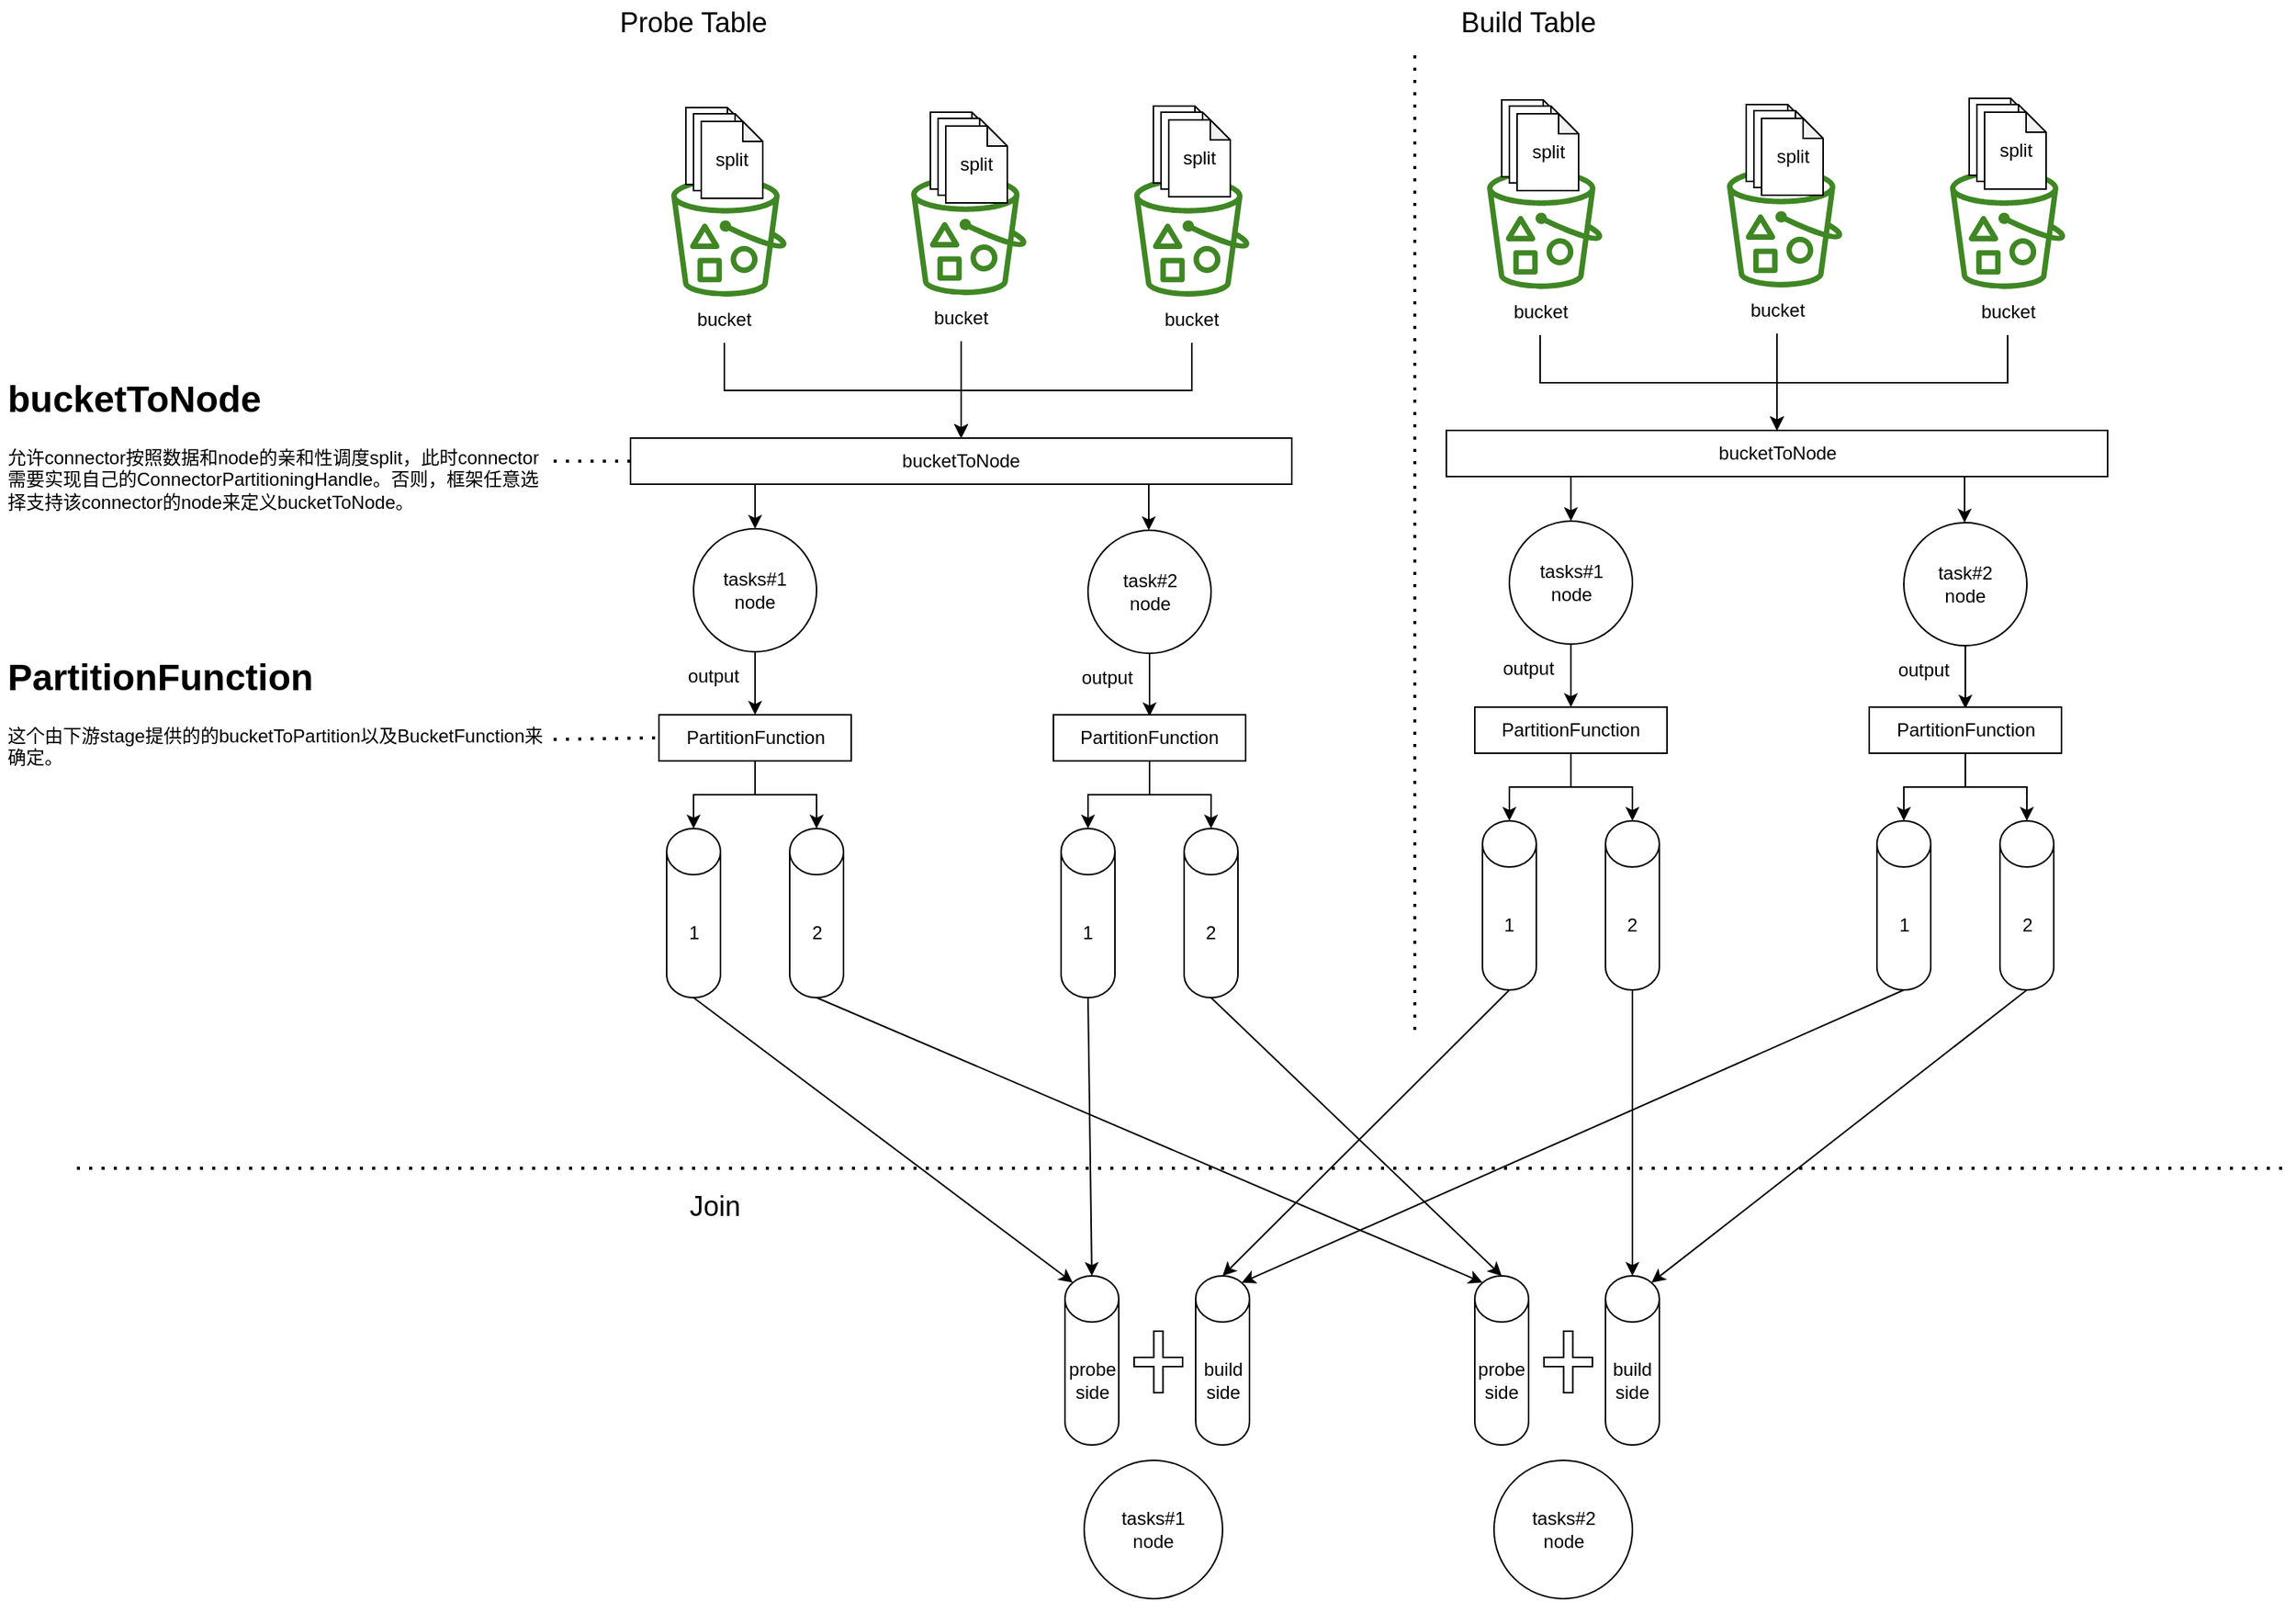 <mxfile version="21.6.2" type="device">
  <diagram name="第 1 页" id="LREsLA0j4VVdu2u3f-IV">
    <mxGraphModel dx="1546" dy="868" grid="1" gridSize="10" guides="1" tooltips="1" connect="1" arrows="1" fold="1" page="1" pageScale="1" pageWidth="827" pageHeight="1169" math="0" shadow="0">
      <root>
        <mxCell id="0" />
        <mxCell id="1" parent="0" />
        <mxCell id="dc95LjLq8t47jdVzBmoS-78" style="edgeStyle=orthogonalEdgeStyle;rounded=0;orthogonalLoop=1;jettySize=auto;html=1;exitX=0.5;exitY=1;exitDx=0;exitDy=0;entryX=0.5;entryY=0;entryDx=0;entryDy=0;" edge="1" parent="1" source="dc95LjLq8t47jdVzBmoS-14" target="dc95LjLq8t47jdVzBmoS-75">
          <mxGeometry relative="1" as="geometry" />
        </mxCell>
        <mxCell id="dc95LjLq8t47jdVzBmoS-14" value="tasks#1&lt;br&gt;node" style="ellipse;whiteSpace=wrap;html=1;aspect=fixed;" vertex="1" parent="1">
          <mxGeometry x="1101.5" y="379" width="80" height="80" as="geometry" />
        </mxCell>
        <mxCell id="dc95LjLq8t47jdVzBmoS-16" value="task#2&lt;br&gt;node" style="ellipse;whiteSpace=wrap;html=1;aspect=fixed;" vertex="1" parent="1">
          <mxGeometry x="1358" y="380" width="80" height="80" as="geometry" />
        </mxCell>
        <mxCell id="dc95LjLq8t47jdVzBmoS-18" value="" style="sketch=0;outlineConnect=0;fontColor=#232F3E;gradientColor=none;fillColor=#3F8624;strokeColor=none;dashed=0;verticalLabelPosition=bottom;verticalAlign=top;align=center;html=1;fontSize=12;fontStyle=0;aspect=fixed;pointerEvents=1;shape=mxgraph.aws4.bucket_with_objects;" vertex="1" parent="1">
          <mxGeometry x="1087" y="149.99" width="75" height="78" as="geometry" />
        </mxCell>
        <mxCell id="dc95LjLq8t47jdVzBmoS-19" value="" style="sketch=0;outlineConnect=0;fontColor=#232F3E;gradientColor=none;fillColor=#3F8624;strokeColor=none;dashed=0;verticalLabelPosition=bottom;verticalAlign=top;align=center;html=1;fontSize=12;fontStyle=0;aspect=fixed;pointerEvents=1;shape=mxgraph.aws4.bucket_with_objects;" vertex="1" parent="1">
          <mxGeometry x="1243" y="148.99" width="75" height="78" as="geometry" />
        </mxCell>
        <mxCell id="dc95LjLq8t47jdVzBmoS-20" value="" style="sketch=0;outlineConnect=0;fontColor=#232F3E;gradientColor=none;fillColor=#3F8624;strokeColor=none;dashed=0;verticalLabelPosition=bottom;verticalAlign=top;align=center;html=1;fontSize=12;fontStyle=0;aspect=fixed;pointerEvents=1;shape=mxgraph.aws4.bucket_with_objects;" vertex="1" parent="1">
          <mxGeometry x="1388" y="149.99" width="75" height="78" as="geometry" />
        </mxCell>
        <mxCell id="dc95LjLq8t47jdVzBmoS-26" value="" style="shape=note;whiteSpace=wrap;html=1;backgroundOutline=1;darkOpacity=0.05;size=13;" vertex="1" parent="1">
          <mxGeometry x="1096.5" y="104.99" width="40" height="50" as="geometry" />
        </mxCell>
        <mxCell id="dc95LjLq8t47jdVzBmoS-27" value="" style="shape=note;whiteSpace=wrap;html=1;backgroundOutline=1;darkOpacity=0.05;size=13;" vertex="1" parent="1">
          <mxGeometry x="1101.5" y="108.99" width="40" height="50" as="geometry" />
        </mxCell>
        <mxCell id="dc95LjLq8t47jdVzBmoS-28" value="split" style="shape=note;whiteSpace=wrap;html=1;backgroundOutline=1;darkOpacity=0.05;size=13;" vertex="1" parent="1">
          <mxGeometry x="1106.5" y="113.99" width="40" height="50" as="geometry" />
        </mxCell>
        <mxCell id="dc95LjLq8t47jdVzBmoS-29" value="" style="shape=note;whiteSpace=wrap;html=1;backgroundOutline=1;darkOpacity=0.05;size=13;" vertex="1" parent="1">
          <mxGeometry x="1255.5" y="107.99" width="40" height="50" as="geometry" />
        </mxCell>
        <mxCell id="dc95LjLq8t47jdVzBmoS-30" value="" style="shape=note;whiteSpace=wrap;html=1;backgroundOutline=1;darkOpacity=0.05;size=13;" vertex="1" parent="1">
          <mxGeometry x="1260.5" y="111.99" width="40" height="50" as="geometry" />
        </mxCell>
        <mxCell id="dc95LjLq8t47jdVzBmoS-31" value="split" style="shape=note;whiteSpace=wrap;html=1;backgroundOutline=1;darkOpacity=0.05;size=13;" vertex="1" parent="1">
          <mxGeometry x="1265.5" y="116.99" width="40" height="50" as="geometry" />
        </mxCell>
        <mxCell id="dc95LjLq8t47jdVzBmoS-32" value="" style="shape=note;whiteSpace=wrap;html=1;backgroundOutline=1;darkOpacity=0.05;size=13;" vertex="1" parent="1">
          <mxGeometry x="1400.5" y="103.99" width="40" height="50" as="geometry" />
        </mxCell>
        <mxCell id="dc95LjLq8t47jdVzBmoS-33" value="" style="shape=note;whiteSpace=wrap;html=1;backgroundOutline=1;darkOpacity=0.05;size=13;" vertex="1" parent="1">
          <mxGeometry x="1405.5" y="107.99" width="40" height="50" as="geometry" />
        </mxCell>
        <mxCell id="dc95LjLq8t47jdVzBmoS-34" value="split" style="shape=note;whiteSpace=wrap;html=1;backgroundOutline=1;darkOpacity=0.05;size=13;" vertex="1" parent="1">
          <mxGeometry x="1410.5" y="112.99" width="40" height="50" as="geometry" />
        </mxCell>
        <mxCell id="dc95LjLq8t47jdVzBmoS-169" style="edgeStyle=orthogonalEdgeStyle;rounded=0;orthogonalLoop=1;jettySize=auto;html=1;exitX=0.5;exitY=1;exitDx=0;exitDy=0;" edge="1" parent="1" source="dc95LjLq8t47jdVzBmoS-39" target="dc95LjLq8t47jdVzBmoS-49">
          <mxGeometry relative="1" as="geometry" />
        </mxCell>
        <mxCell id="dc95LjLq8t47jdVzBmoS-39" value="bucket" style="text;html=1;strokeColor=none;fillColor=none;align=center;verticalAlign=middle;whiteSpace=wrap;rounded=0;" vertex="1" parent="1">
          <mxGeometry x="1091.5" y="227.99" width="60" height="30" as="geometry" />
        </mxCell>
        <mxCell id="dc95LjLq8t47jdVzBmoS-171" style="edgeStyle=orthogonalEdgeStyle;rounded=0;orthogonalLoop=1;jettySize=auto;html=1;exitX=0.5;exitY=1;exitDx=0;exitDy=0;" edge="1" parent="1" source="dc95LjLq8t47jdVzBmoS-40" target="dc95LjLq8t47jdVzBmoS-49">
          <mxGeometry relative="1" as="geometry" />
        </mxCell>
        <mxCell id="dc95LjLq8t47jdVzBmoS-40" value="bucket" style="text;html=1;strokeColor=none;fillColor=none;align=center;verticalAlign=middle;whiteSpace=wrap;rounded=0;" vertex="1" parent="1">
          <mxGeometry x="1245.5" y="226.99" width="60" height="30" as="geometry" />
        </mxCell>
        <mxCell id="dc95LjLq8t47jdVzBmoS-172" style="edgeStyle=orthogonalEdgeStyle;rounded=0;orthogonalLoop=1;jettySize=auto;html=1;exitX=0.5;exitY=1;exitDx=0;exitDy=0;entryX=0.5;entryY=0;entryDx=0;entryDy=0;" edge="1" parent="1" source="dc95LjLq8t47jdVzBmoS-41" target="dc95LjLq8t47jdVzBmoS-49">
          <mxGeometry relative="1" as="geometry" />
        </mxCell>
        <mxCell id="dc95LjLq8t47jdVzBmoS-41" value="bucket" style="text;html=1;strokeColor=none;fillColor=none;align=center;verticalAlign=middle;whiteSpace=wrap;rounded=0;" vertex="1" parent="1">
          <mxGeometry x="1395.5" y="227.99" width="60" height="30" as="geometry" />
        </mxCell>
        <mxCell id="dc95LjLq8t47jdVzBmoS-60" style="edgeStyle=orthogonalEdgeStyle;rounded=0;orthogonalLoop=1;jettySize=auto;html=1;exitX=0.25;exitY=1;exitDx=0;exitDy=0;entryX=0.5;entryY=0;entryDx=0;entryDy=0;" edge="1" parent="1" target="dc95LjLq8t47jdVzBmoS-14">
          <mxGeometry relative="1" as="geometry">
            <mxPoint x="1139.5" y="349" as="sourcePoint" />
          </mxGeometry>
        </mxCell>
        <mxCell id="dc95LjLq8t47jdVzBmoS-49" value="bucketToNode" style="rounded=0;whiteSpace=wrap;html=1;" vertex="1" parent="1">
          <mxGeometry x="1060.5" y="320" width="430" height="30" as="geometry" />
        </mxCell>
        <mxCell id="dc95LjLq8t47jdVzBmoS-51" value="&lt;h1&gt;bucketToNode&lt;/h1&gt;&lt;p&gt;允许connector按照数据和node的亲和性调度split，此时connector&lt;span style=&quot;background-color: initial;&quot;&gt;需要实现自己的ConnectorPartitioningHandle。否则，框架任意选择支持该connector的node来定义bucketToNode。&lt;/span&gt;&lt;/p&gt;" style="text;html=1;strokeColor=none;fillColor=none;spacing=5;spacingTop=-20;whiteSpace=wrap;overflow=hidden;rounded=0;" vertex="1" parent="1">
          <mxGeometry x="120" y="280" width="360" height="120" as="geometry" />
        </mxCell>
        <mxCell id="dc95LjLq8t47jdVzBmoS-65" value="1" style="shape=cylinder3;whiteSpace=wrap;html=1;boundedLbl=1;backgroundOutline=1;size=15;" vertex="1" parent="1">
          <mxGeometry x="1084" y="574" width="35" height="110" as="geometry" />
        </mxCell>
        <mxCell id="dc95LjLq8t47jdVzBmoS-67" value="2" style="shape=cylinder3;whiteSpace=wrap;html=1;boundedLbl=1;backgroundOutline=1;size=15;" vertex="1" parent="1">
          <mxGeometry x="1164" y="574" width="35" height="110" as="geometry" />
        </mxCell>
        <mxCell id="dc95LjLq8t47jdVzBmoS-82" style="edgeStyle=orthogonalEdgeStyle;rounded=0;orthogonalLoop=1;jettySize=auto;html=1;exitX=0.5;exitY=1;exitDx=0;exitDy=0;entryX=0.5;entryY=0;entryDx=0;entryDy=0;entryPerimeter=0;" edge="1" parent="1" source="dc95LjLq8t47jdVzBmoS-75" target="dc95LjLq8t47jdVzBmoS-65">
          <mxGeometry relative="1" as="geometry" />
        </mxCell>
        <mxCell id="dc95LjLq8t47jdVzBmoS-84" style="edgeStyle=orthogonalEdgeStyle;rounded=0;orthogonalLoop=1;jettySize=auto;html=1;exitX=0.5;exitY=1;exitDx=0;exitDy=0;entryX=0.5;entryY=0;entryDx=0;entryDy=0;entryPerimeter=0;" edge="1" parent="1" source="dc95LjLq8t47jdVzBmoS-75" target="dc95LjLq8t47jdVzBmoS-67">
          <mxGeometry relative="1" as="geometry" />
        </mxCell>
        <mxCell id="dc95LjLq8t47jdVzBmoS-75" value="PartitionFunction" style="rounded=0;whiteSpace=wrap;html=1;" vertex="1" parent="1">
          <mxGeometry x="1079" y="500" width="125" height="30" as="geometry" />
        </mxCell>
        <mxCell id="dc95LjLq8t47jdVzBmoS-81" value="" style="endArrow=classic;html=1;rounded=0;exitX=0.5;exitY=1;exitDx=0;exitDy=0;" edge="1" parent="1" source="dc95LjLq8t47jdVzBmoS-16">
          <mxGeometry width="50" height="50" relative="1" as="geometry">
            <mxPoint x="1260.5" y="610" as="sourcePoint" />
            <mxPoint x="1398" y="501" as="targetPoint" />
          </mxGeometry>
        </mxCell>
        <mxCell id="dc95LjLq8t47jdVzBmoS-85" value="output" style="text;html=1;strokeColor=none;fillColor=none;align=center;verticalAlign=middle;whiteSpace=wrap;rounded=0;" vertex="1" parent="1">
          <mxGeometry x="1084" y="460" width="60" height="30" as="geometry" />
        </mxCell>
        <mxCell id="dc95LjLq8t47jdVzBmoS-87" value="output" style="text;html=1;strokeColor=none;fillColor=none;align=center;verticalAlign=middle;whiteSpace=wrap;rounded=0;" vertex="1" parent="1">
          <mxGeometry x="1340.5" y="461" width="60" height="30" as="geometry" />
        </mxCell>
        <mxCell id="dc95LjLq8t47jdVzBmoS-101" value="1" style="shape=cylinder3;whiteSpace=wrap;html=1;boundedLbl=1;backgroundOutline=1;size=15;" vertex="1" parent="1">
          <mxGeometry x="1340.5" y="574" width="35" height="110" as="geometry" />
        </mxCell>
        <mxCell id="dc95LjLq8t47jdVzBmoS-103" value="2" style="shape=cylinder3;whiteSpace=wrap;html=1;boundedLbl=1;backgroundOutline=1;size=15;" vertex="1" parent="1">
          <mxGeometry x="1420.5" y="574" width="35" height="110" as="geometry" />
        </mxCell>
        <mxCell id="dc95LjLq8t47jdVzBmoS-104" style="edgeStyle=orthogonalEdgeStyle;rounded=0;orthogonalLoop=1;jettySize=auto;html=1;exitX=0.5;exitY=1;exitDx=0;exitDy=0;entryX=0.5;entryY=0;entryDx=0;entryDy=0;entryPerimeter=0;" edge="1" parent="1" source="dc95LjLq8t47jdVzBmoS-107" target="dc95LjLq8t47jdVzBmoS-101">
          <mxGeometry relative="1" as="geometry" />
        </mxCell>
        <mxCell id="dc95LjLq8t47jdVzBmoS-106" style="edgeStyle=orthogonalEdgeStyle;rounded=0;orthogonalLoop=1;jettySize=auto;html=1;exitX=0.5;exitY=1;exitDx=0;exitDy=0;entryX=0.5;entryY=0;entryDx=0;entryDy=0;entryPerimeter=0;" edge="1" parent="1" source="dc95LjLq8t47jdVzBmoS-107" target="dc95LjLq8t47jdVzBmoS-103">
          <mxGeometry relative="1" as="geometry" />
        </mxCell>
        <mxCell id="dc95LjLq8t47jdVzBmoS-107" value="PartitionFunction" style="rounded=0;whiteSpace=wrap;html=1;" vertex="1" parent="1">
          <mxGeometry x="1335.5" y="500" width="125" height="30" as="geometry" />
        </mxCell>
        <mxCell id="dc95LjLq8t47jdVzBmoS-109" value="&lt;h1&gt;PartitionFunction&lt;/h1&gt;&lt;p&gt;这个由下游stage提供的的bucketToPartition以及BucketFunction来确定。&lt;/p&gt;" style="text;html=1;strokeColor=none;fillColor=none;spacing=5;spacingTop=-20;whiteSpace=wrap;overflow=hidden;rounded=0;" vertex="1" parent="1">
          <mxGeometry x="120" y="461" width="360" height="120" as="geometry" />
        </mxCell>
        <mxCell id="dc95LjLq8t47jdVzBmoS-162" value="" style="endArrow=none;dashed=1;html=1;dashPattern=1 3;strokeWidth=2;rounded=0;" edge="1" parent="1">
          <mxGeometry width="50" height="50" relative="1" as="geometry">
            <mxPoint x="1040" y="710" as="sourcePoint" />
            <mxPoint x="1040" y="70" as="targetPoint" />
          </mxGeometry>
        </mxCell>
        <mxCell id="dc95LjLq8t47jdVzBmoS-163" value="&lt;font style=&quot;font-size: 18px;&quot;&gt;Probe Table&lt;/font&gt;" style="text;html=1;strokeColor=none;fillColor=none;align=center;verticalAlign=middle;whiteSpace=wrap;rounded=0;" vertex="1" parent="1">
          <mxGeometry x="516" y="40" width="110" height="30" as="geometry" />
        </mxCell>
        <mxCell id="dc95LjLq8t47jdVzBmoS-164" value="&lt;font style=&quot;font-size: 18px;&quot;&gt;Build Table&lt;/font&gt;" style="text;html=1;strokeColor=none;fillColor=none;align=center;verticalAlign=middle;whiteSpace=wrap;rounded=0;" vertex="1" parent="1">
          <mxGeometry x="1059" y="40" width="110" height="30" as="geometry" />
        </mxCell>
        <mxCell id="dc95LjLq8t47jdVzBmoS-167" style="edgeStyle=orthogonalEdgeStyle;rounded=0;orthogonalLoop=1;jettySize=auto;html=1;exitX=0.25;exitY=1;exitDx=0;exitDy=0;entryX=0.5;entryY=0;entryDx=0;entryDy=0;" edge="1" parent="1">
          <mxGeometry relative="1" as="geometry">
            <mxPoint x="1395.5" y="350" as="sourcePoint" />
            <mxPoint x="1397.5" y="380" as="targetPoint" />
          </mxGeometry>
        </mxCell>
        <mxCell id="dc95LjLq8t47jdVzBmoS-173" style="edgeStyle=orthogonalEdgeStyle;rounded=0;orthogonalLoop=1;jettySize=auto;html=1;exitX=0.5;exitY=1;exitDx=0;exitDy=0;entryX=0.5;entryY=0;entryDx=0;entryDy=0;" edge="1" parent="1" source="dc95LjLq8t47jdVzBmoS-174" target="dc95LjLq8t47jdVzBmoS-200">
          <mxGeometry relative="1" as="geometry" />
        </mxCell>
        <mxCell id="dc95LjLq8t47jdVzBmoS-174" value="tasks#1&lt;br&gt;node" style="ellipse;whiteSpace=wrap;html=1;aspect=fixed;" vertex="1" parent="1">
          <mxGeometry x="571" y="384" width="80" height="80" as="geometry" />
        </mxCell>
        <mxCell id="dc95LjLq8t47jdVzBmoS-175" value="task#2&lt;br&gt;node" style="ellipse;whiteSpace=wrap;html=1;aspect=fixed;" vertex="1" parent="1">
          <mxGeometry x="827.5" y="385" width="80" height="80" as="geometry" />
        </mxCell>
        <mxCell id="dc95LjLq8t47jdVzBmoS-176" value="" style="sketch=0;outlineConnect=0;fontColor=#232F3E;gradientColor=none;fillColor=#3F8624;strokeColor=none;dashed=0;verticalLabelPosition=bottom;verticalAlign=top;align=center;html=1;fontSize=12;fontStyle=0;aspect=fixed;pointerEvents=1;shape=mxgraph.aws4.bucket_with_objects;" vertex="1" parent="1">
          <mxGeometry x="556.5" y="154.99" width="75" height="78" as="geometry" />
        </mxCell>
        <mxCell id="dc95LjLq8t47jdVzBmoS-177" value="" style="sketch=0;outlineConnect=0;fontColor=#232F3E;gradientColor=none;fillColor=#3F8624;strokeColor=none;dashed=0;verticalLabelPosition=bottom;verticalAlign=top;align=center;html=1;fontSize=12;fontStyle=0;aspect=fixed;pointerEvents=1;shape=mxgraph.aws4.bucket_with_objects;" vertex="1" parent="1">
          <mxGeometry x="712.5" y="153.99" width="75" height="78" as="geometry" />
        </mxCell>
        <mxCell id="dc95LjLq8t47jdVzBmoS-178" value="" style="sketch=0;outlineConnect=0;fontColor=#232F3E;gradientColor=none;fillColor=#3F8624;strokeColor=none;dashed=0;verticalLabelPosition=bottom;verticalAlign=top;align=center;html=1;fontSize=12;fontStyle=0;aspect=fixed;pointerEvents=1;shape=mxgraph.aws4.bucket_with_objects;" vertex="1" parent="1">
          <mxGeometry x="857.5" y="154.99" width="75" height="78" as="geometry" />
        </mxCell>
        <mxCell id="dc95LjLq8t47jdVzBmoS-179" value="" style="shape=note;whiteSpace=wrap;html=1;backgroundOutline=1;darkOpacity=0.05;size=13;" vertex="1" parent="1">
          <mxGeometry x="566" y="109.99" width="40" height="50" as="geometry" />
        </mxCell>
        <mxCell id="dc95LjLq8t47jdVzBmoS-180" value="" style="shape=note;whiteSpace=wrap;html=1;backgroundOutline=1;darkOpacity=0.05;size=13;" vertex="1" parent="1">
          <mxGeometry x="571" y="113.99" width="40" height="50" as="geometry" />
        </mxCell>
        <mxCell id="dc95LjLq8t47jdVzBmoS-181" value="split" style="shape=note;whiteSpace=wrap;html=1;backgroundOutline=1;darkOpacity=0.05;size=13;" vertex="1" parent="1">
          <mxGeometry x="576" y="118.99" width="40" height="50" as="geometry" />
        </mxCell>
        <mxCell id="dc95LjLq8t47jdVzBmoS-182" value="" style="shape=note;whiteSpace=wrap;html=1;backgroundOutline=1;darkOpacity=0.05;size=13;" vertex="1" parent="1">
          <mxGeometry x="725" y="112.99" width="40" height="50" as="geometry" />
        </mxCell>
        <mxCell id="dc95LjLq8t47jdVzBmoS-183" value="" style="shape=note;whiteSpace=wrap;html=1;backgroundOutline=1;darkOpacity=0.05;size=13;" vertex="1" parent="1">
          <mxGeometry x="730" y="116.99" width="40" height="50" as="geometry" />
        </mxCell>
        <mxCell id="dc95LjLq8t47jdVzBmoS-184" value="split" style="shape=note;whiteSpace=wrap;html=1;backgroundOutline=1;darkOpacity=0.05;size=13;" vertex="1" parent="1">
          <mxGeometry x="735" y="121.99" width="40" height="50" as="geometry" />
        </mxCell>
        <mxCell id="dc95LjLq8t47jdVzBmoS-185" value="" style="shape=note;whiteSpace=wrap;html=1;backgroundOutline=1;darkOpacity=0.05;size=13;" vertex="1" parent="1">
          <mxGeometry x="870" y="108.99" width="40" height="50" as="geometry" />
        </mxCell>
        <mxCell id="dc95LjLq8t47jdVzBmoS-186" value="" style="shape=note;whiteSpace=wrap;html=1;backgroundOutline=1;darkOpacity=0.05;size=13;" vertex="1" parent="1">
          <mxGeometry x="875" y="112.99" width="40" height="50" as="geometry" />
        </mxCell>
        <mxCell id="dc95LjLq8t47jdVzBmoS-187" value="split" style="shape=note;whiteSpace=wrap;html=1;backgroundOutline=1;darkOpacity=0.05;size=13;" vertex="1" parent="1">
          <mxGeometry x="880" y="117.99" width="40" height="50" as="geometry" />
        </mxCell>
        <mxCell id="dc95LjLq8t47jdVzBmoS-188" style="edgeStyle=orthogonalEdgeStyle;rounded=0;orthogonalLoop=1;jettySize=auto;html=1;exitX=0.5;exitY=1;exitDx=0;exitDy=0;" edge="1" parent="1" source="dc95LjLq8t47jdVzBmoS-189" target="dc95LjLq8t47jdVzBmoS-195">
          <mxGeometry relative="1" as="geometry" />
        </mxCell>
        <mxCell id="dc95LjLq8t47jdVzBmoS-189" value="bucket" style="text;html=1;strokeColor=none;fillColor=none;align=center;verticalAlign=middle;whiteSpace=wrap;rounded=0;" vertex="1" parent="1">
          <mxGeometry x="561" y="232.99" width="60" height="30" as="geometry" />
        </mxCell>
        <mxCell id="dc95LjLq8t47jdVzBmoS-190" style="edgeStyle=orthogonalEdgeStyle;rounded=0;orthogonalLoop=1;jettySize=auto;html=1;exitX=0.5;exitY=1;exitDx=0;exitDy=0;" edge="1" parent="1" source="dc95LjLq8t47jdVzBmoS-191" target="dc95LjLq8t47jdVzBmoS-195">
          <mxGeometry relative="1" as="geometry" />
        </mxCell>
        <mxCell id="dc95LjLq8t47jdVzBmoS-191" value="bucket" style="text;html=1;strokeColor=none;fillColor=none;align=center;verticalAlign=middle;whiteSpace=wrap;rounded=0;" vertex="1" parent="1">
          <mxGeometry x="715" y="231.99" width="60" height="30" as="geometry" />
        </mxCell>
        <mxCell id="dc95LjLq8t47jdVzBmoS-192" style="edgeStyle=orthogonalEdgeStyle;rounded=0;orthogonalLoop=1;jettySize=auto;html=1;exitX=0.5;exitY=1;exitDx=0;exitDy=0;entryX=0.5;entryY=0;entryDx=0;entryDy=0;" edge="1" parent="1" source="dc95LjLq8t47jdVzBmoS-193" target="dc95LjLq8t47jdVzBmoS-195">
          <mxGeometry relative="1" as="geometry" />
        </mxCell>
        <mxCell id="dc95LjLq8t47jdVzBmoS-193" value="bucket" style="text;html=1;strokeColor=none;fillColor=none;align=center;verticalAlign=middle;whiteSpace=wrap;rounded=0;" vertex="1" parent="1">
          <mxGeometry x="865" y="232.99" width="60" height="30" as="geometry" />
        </mxCell>
        <mxCell id="dc95LjLq8t47jdVzBmoS-194" style="edgeStyle=orthogonalEdgeStyle;rounded=0;orthogonalLoop=1;jettySize=auto;html=1;exitX=0.25;exitY=1;exitDx=0;exitDy=0;entryX=0.5;entryY=0;entryDx=0;entryDy=0;" edge="1" parent="1" target="dc95LjLq8t47jdVzBmoS-174">
          <mxGeometry relative="1" as="geometry">
            <mxPoint x="609.0" y="354" as="sourcePoint" />
          </mxGeometry>
        </mxCell>
        <mxCell id="dc95LjLq8t47jdVzBmoS-195" value="bucketToNode" style="rounded=0;whiteSpace=wrap;html=1;" vertex="1" parent="1">
          <mxGeometry x="530" y="325" width="430" height="30" as="geometry" />
        </mxCell>
        <mxCell id="dc95LjLq8t47jdVzBmoS-196" value="1" style="shape=cylinder3;whiteSpace=wrap;html=1;boundedLbl=1;backgroundOutline=1;size=15;" vertex="1" parent="1">
          <mxGeometry x="553.5" y="579" width="35" height="110" as="geometry" />
        </mxCell>
        <mxCell id="dc95LjLq8t47jdVzBmoS-197" value="2" style="shape=cylinder3;whiteSpace=wrap;html=1;boundedLbl=1;backgroundOutline=1;size=15;" vertex="1" parent="1">
          <mxGeometry x="633.5" y="579" width="35" height="110" as="geometry" />
        </mxCell>
        <mxCell id="dc95LjLq8t47jdVzBmoS-198" style="edgeStyle=orthogonalEdgeStyle;rounded=0;orthogonalLoop=1;jettySize=auto;html=1;exitX=0.5;exitY=1;exitDx=0;exitDy=0;entryX=0.5;entryY=0;entryDx=0;entryDy=0;entryPerimeter=0;" edge="1" parent="1" source="dc95LjLq8t47jdVzBmoS-200" target="dc95LjLq8t47jdVzBmoS-196">
          <mxGeometry relative="1" as="geometry" />
        </mxCell>
        <mxCell id="dc95LjLq8t47jdVzBmoS-199" style="edgeStyle=orthogonalEdgeStyle;rounded=0;orthogonalLoop=1;jettySize=auto;html=1;exitX=0.5;exitY=1;exitDx=0;exitDy=0;entryX=0.5;entryY=0;entryDx=0;entryDy=0;entryPerimeter=0;" edge="1" parent="1" source="dc95LjLq8t47jdVzBmoS-200" target="dc95LjLq8t47jdVzBmoS-197">
          <mxGeometry relative="1" as="geometry" />
        </mxCell>
        <mxCell id="dc95LjLq8t47jdVzBmoS-200" value="PartitionFunction" style="rounded=0;whiteSpace=wrap;html=1;" vertex="1" parent="1">
          <mxGeometry x="548.5" y="505" width="125" height="30" as="geometry" />
        </mxCell>
        <mxCell id="dc95LjLq8t47jdVzBmoS-201" value="" style="endArrow=classic;html=1;rounded=0;exitX=0.5;exitY=1;exitDx=0;exitDy=0;" edge="1" parent="1" source="dc95LjLq8t47jdVzBmoS-175">
          <mxGeometry width="50" height="50" relative="1" as="geometry">
            <mxPoint x="730" y="615" as="sourcePoint" />
            <mxPoint x="867.5" y="506" as="targetPoint" />
          </mxGeometry>
        </mxCell>
        <mxCell id="dc95LjLq8t47jdVzBmoS-202" value="output" style="text;html=1;strokeColor=none;fillColor=none;align=center;verticalAlign=middle;whiteSpace=wrap;rounded=0;" vertex="1" parent="1">
          <mxGeometry x="553.5" y="465" width="60" height="30" as="geometry" />
        </mxCell>
        <mxCell id="dc95LjLq8t47jdVzBmoS-203" value="output" style="text;html=1;strokeColor=none;fillColor=none;align=center;verticalAlign=middle;whiteSpace=wrap;rounded=0;" vertex="1" parent="1">
          <mxGeometry x="810" y="466" width="60" height="30" as="geometry" />
        </mxCell>
        <mxCell id="dc95LjLq8t47jdVzBmoS-204" value="1" style="shape=cylinder3;whiteSpace=wrap;html=1;boundedLbl=1;backgroundOutline=1;size=15;" vertex="1" parent="1">
          <mxGeometry x="810" y="579" width="35" height="110" as="geometry" />
        </mxCell>
        <mxCell id="dc95LjLq8t47jdVzBmoS-205" value="2" style="shape=cylinder3;whiteSpace=wrap;html=1;boundedLbl=1;backgroundOutline=1;size=15;" vertex="1" parent="1">
          <mxGeometry x="890" y="579" width="35" height="110" as="geometry" />
        </mxCell>
        <mxCell id="dc95LjLq8t47jdVzBmoS-206" style="edgeStyle=orthogonalEdgeStyle;rounded=0;orthogonalLoop=1;jettySize=auto;html=1;exitX=0.5;exitY=1;exitDx=0;exitDy=0;entryX=0.5;entryY=0;entryDx=0;entryDy=0;entryPerimeter=0;" edge="1" parent="1" source="dc95LjLq8t47jdVzBmoS-208" target="dc95LjLq8t47jdVzBmoS-204">
          <mxGeometry relative="1" as="geometry" />
        </mxCell>
        <mxCell id="dc95LjLq8t47jdVzBmoS-207" style="edgeStyle=orthogonalEdgeStyle;rounded=0;orthogonalLoop=1;jettySize=auto;html=1;exitX=0.5;exitY=1;exitDx=0;exitDy=0;entryX=0.5;entryY=0;entryDx=0;entryDy=0;entryPerimeter=0;" edge="1" parent="1" source="dc95LjLq8t47jdVzBmoS-208" target="dc95LjLq8t47jdVzBmoS-205">
          <mxGeometry relative="1" as="geometry" />
        </mxCell>
        <mxCell id="dc95LjLq8t47jdVzBmoS-208" value="PartitionFunction" style="rounded=0;whiteSpace=wrap;html=1;" vertex="1" parent="1">
          <mxGeometry x="805" y="505" width="125" height="30" as="geometry" />
        </mxCell>
        <mxCell id="dc95LjLq8t47jdVzBmoS-209" style="edgeStyle=orthogonalEdgeStyle;rounded=0;orthogonalLoop=1;jettySize=auto;html=1;exitX=0.25;exitY=1;exitDx=0;exitDy=0;entryX=0.5;entryY=0;entryDx=0;entryDy=0;" edge="1" parent="1">
          <mxGeometry relative="1" as="geometry">
            <mxPoint x="865.0" y="355" as="sourcePoint" />
            <mxPoint x="867" y="385" as="targetPoint" />
          </mxGeometry>
        </mxCell>
        <mxCell id="dc95LjLq8t47jdVzBmoS-210" value="" style="endArrow=none;dashed=1;html=1;dashPattern=1 3;strokeWidth=2;rounded=0;entryX=0;entryY=0.5;entryDx=0;entryDy=0;exitX=1;exitY=0.5;exitDx=0;exitDy=0;" edge="1" parent="1" source="dc95LjLq8t47jdVzBmoS-51" target="dc95LjLq8t47jdVzBmoS-195">
          <mxGeometry width="50" height="50" relative="1" as="geometry">
            <mxPoint x="420" y="450" as="sourcePoint" />
            <mxPoint x="470" y="400" as="targetPoint" />
          </mxGeometry>
        </mxCell>
        <mxCell id="dc95LjLq8t47jdVzBmoS-211" value="" style="endArrow=none;dashed=1;html=1;dashPattern=1 3;strokeWidth=2;rounded=0;exitX=1;exitY=0.5;exitDx=0;exitDy=0;entryX=0;entryY=0.5;entryDx=0;entryDy=0;" edge="1" parent="1" source="dc95LjLq8t47jdVzBmoS-109" target="dc95LjLq8t47jdVzBmoS-200">
          <mxGeometry width="50" height="50" relative="1" as="geometry">
            <mxPoint x="660" y="450" as="sourcePoint" />
            <mxPoint x="710" y="400" as="targetPoint" />
          </mxGeometry>
        </mxCell>
        <mxCell id="dc95LjLq8t47jdVzBmoS-212" value="" style="endArrow=none;dashed=1;html=1;dashPattern=1 3;strokeWidth=2;rounded=0;" edge="1" parent="1">
          <mxGeometry width="50" height="50" relative="1" as="geometry">
            <mxPoint x="170" y="800" as="sourcePoint" />
            <mxPoint x="1610" y="800" as="targetPoint" />
          </mxGeometry>
        </mxCell>
        <mxCell id="dc95LjLq8t47jdVzBmoS-213" value="&lt;font style=&quot;font-size: 18px;&quot;&gt;Join&lt;br&gt;&lt;/font&gt;" style="text;html=1;strokeColor=none;fillColor=none;align=center;verticalAlign=middle;whiteSpace=wrap;rounded=0;" vertex="1" parent="1">
          <mxGeometry x="530" y="810" width="110" height="30" as="geometry" />
        </mxCell>
        <mxCell id="dc95LjLq8t47jdVzBmoS-216" value="tasks#1&lt;br&gt;node" style="ellipse;whiteSpace=wrap;html=1;aspect=fixed;" vertex="1" parent="1">
          <mxGeometry x="825" y="990" width="90" height="90" as="geometry" />
        </mxCell>
        <mxCell id="dc95LjLq8t47jdVzBmoS-217" value="probe&lt;br&gt;side" style="shape=cylinder3;whiteSpace=wrap;html=1;boundedLbl=1;backgroundOutline=1;size=15;" vertex="1" parent="1">
          <mxGeometry x="812.5" y="870" width="35" height="110" as="geometry" />
        </mxCell>
        <mxCell id="dc95LjLq8t47jdVzBmoS-218" value="build&lt;br&gt;side" style="shape=cylinder3;whiteSpace=wrap;html=1;boundedLbl=1;backgroundOutline=1;size=15;" vertex="1" parent="1">
          <mxGeometry x="897.5" y="870" width="35" height="110" as="geometry" />
        </mxCell>
        <mxCell id="dc95LjLq8t47jdVzBmoS-219" value="" style="shape=cross;whiteSpace=wrap;html=1;size=0.19;" vertex="1" parent="1">
          <mxGeometry x="857.5" y="906" width="31.5" height="40" as="geometry" />
        </mxCell>
        <mxCell id="dc95LjLq8t47jdVzBmoS-220" value="tasks#2&lt;br&gt;node" style="ellipse;whiteSpace=wrap;html=1;aspect=fixed;" vertex="1" parent="1">
          <mxGeometry x="1091.5" y="990" width="90" height="90" as="geometry" />
        </mxCell>
        <mxCell id="dc95LjLq8t47jdVzBmoS-221" value="probe&lt;br&gt;side" style="shape=cylinder3;whiteSpace=wrap;html=1;boundedLbl=1;backgroundOutline=1;size=15;" vertex="1" parent="1">
          <mxGeometry x="1079" y="870" width="35" height="110" as="geometry" />
        </mxCell>
        <mxCell id="dc95LjLq8t47jdVzBmoS-222" value="build&lt;br&gt;side" style="shape=cylinder3;whiteSpace=wrap;html=1;boundedLbl=1;backgroundOutline=1;size=15;" vertex="1" parent="1">
          <mxGeometry x="1164" y="870" width="35" height="110" as="geometry" />
        </mxCell>
        <mxCell id="dc95LjLq8t47jdVzBmoS-223" value="" style="shape=cross;whiteSpace=wrap;html=1;size=0.19;" vertex="1" parent="1">
          <mxGeometry x="1124" y="906" width="31.5" height="40" as="geometry" />
        </mxCell>
        <mxCell id="dc95LjLq8t47jdVzBmoS-225" value="" style="endArrow=classic;html=1;rounded=0;exitX=0.5;exitY=1;exitDx=0;exitDy=0;exitPerimeter=0;entryX=0.145;entryY=0;entryDx=0;entryDy=4.35;entryPerimeter=0;" edge="1" parent="1" source="dc95LjLq8t47jdVzBmoS-196" target="dc95LjLq8t47jdVzBmoS-217">
          <mxGeometry width="50" height="50" relative="1" as="geometry">
            <mxPoint x="820" y="820" as="sourcePoint" />
            <mxPoint x="870" y="770" as="targetPoint" />
          </mxGeometry>
        </mxCell>
        <mxCell id="dc95LjLq8t47jdVzBmoS-226" value="" style="endArrow=classic;html=1;rounded=0;exitX=0.5;exitY=1;exitDx=0;exitDy=0;exitPerimeter=0;entryX=0.5;entryY=0;entryDx=0;entryDy=0;entryPerimeter=0;" edge="1" parent="1" source="dc95LjLq8t47jdVzBmoS-204" target="dc95LjLq8t47jdVzBmoS-217">
          <mxGeometry width="50" height="50" relative="1" as="geometry">
            <mxPoint x="820" y="820" as="sourcePoint" />
            <mxPoint x="870" y="770" as="targetPoint" />
          </mxGeometry>
        </mxCell>
        <mxCell id="dc95LjLq8t47jdVzBmoS-227" value="" style="endArrow=classic;html=1;rounded=0;exitX=0.5;exitY=1;exitDx=0;exitDy=0;exitPerimeter=0;entryX=0.5;entryY=0;entryDx=0;entryDy=0;entryPerimeter=0;" edge="1" parent="1" source="dc95LjLq8t47jdVzBmoS-65" target="dc95LjLq8t47jdVzBmoS-218">
          <mxGeometry width="50" height="50" relative="1" as="geometry">
            <mxPoint x="820" y="820" as="sourcePoint" />
            <mxPoint x="870" y="770" as="targetPoint" />
          </mxGeometry>
        </mxCell>
        <mxCell id="dc95LjLq8t47jdVzBmoS-228" value="" style="endArrow=classic;html=1;rounded=0;exitX=0.5;exitY=1;exitDx=0;exitDy=0;exitPerimeter=0;entryX=0.855;entryY=0;entryDx=0;entryDy=4.35;entryPerimeter=0;" edge="1" parent="1" source="dc95LjLq8t47jdVzBmoS-101" target="dc95LjLq8t47jdVzBmoS-218">
          <mxGeometry width="50" height="50" relative="1" as="geometry">
            <mxPoint x="820" y="820" as="sourcePoint" />
            <mxPoint x="870" y="770" as="targetPoint" />
          </mxGeometry>
        </mxCell>
        <mxCell id="dc95LjLq8t47jdVzBmoS-229" value="" style="endArrow=classic;html=1;rounded=0;exitX=0.5;exitY=1;exitDx=0;exitDy=0;exitPerimeter=0;entryX=0.145;entryY=0;entryDx=0;entryDy=4.35;entryPerimeter=0;" edge="1" parent="1" source="dc95LjLq8t47jdVzBmoS-197" target="dc95LjLq8t47jdVzBmoS-221">
          <mxGeometry width="50" height="50" relative="1" as="geometry">
            <mxPoint x="820" y="820" as="sourcePoint" />
            <mxPoint x="870" y="770" as="targetPoint" />
          </mxGeometry>
        </mxCell>
        <mxCell id="dc95LjLq8t47jdVzBmoS-230" value="" style="endArrow=classic;html=1;rounded=0;exitX=0.5;exitY=1;exitDx=0;exitDy=0;exitPerimeter=0;entryX=0.5;entryY=0;entryDx=0;entryDy=0;entryPerimeter=0;" edge="1" parent="1" source="dc95LjLq8t47jdVzBmoS-205" target="dc95LjLq8t47jdVzBmoS-221">
          <mxGeometry width="50" height="50" relative="1" as="geometry">
            <mxPoint x="820" y="820" as="sourcePoint" />
            <mxPoint x="870" y="770" as="targetPoint" />
          </mxGeometry>
        </mxCell>
        <mxCell id="dc95LjLq8t47jdVzBmoS-231" value="" style="endArrow=classic;html=1;rounded=0;exitX=0.5;exitY=1;exitDx=0;exitDy=0;exitPerimeter=0;entryX=0.5;entryY=0;entryDx=0;entryDy=0;entryPerimeter=0;" edge="1" parent="1" source="dc95LjLq8t47jdVzBmoS-67" target="dc95LjLq8t47jdVzBmoS-222">
          <mxGeometry width="50" height="50" relative="1" as="geometry">
            <mxPoint x="820" y="820" as="sourcePoint" />
            <mxPoint x="870" y="770" as="targetPoint" />
          </mxGeometry>
        </mxCell>
        <mxCell id="dc95LjLq8t47jdVzBmoS-232" value="" style="endArrow=classic;html=1;rounded=0;exitX=0.5;exitY=1;exitDx=0;exitDy=0;exitPerimeter=0;entryX=0.855;entryY=0;entryDx=0;entryDy=4.35;entryPerimeter=0;" edge="1" parent="1" source="dc95LjLq8t47jdVzBmoS-103" target="dc95LjLq8t47jdVzBmoS-222">
          <mxGeometry width="50" height="50" relative="1" as="geometry">
            <mxPoint x="820" y="820" as="sourcePoint" />
            <mxPoint x="870" y="770" as="targetPoint" />
          </mxGeometry>
        </mxCell>
      </root>
    </mxGraphModel>
  </diagram>
</mxfile>
